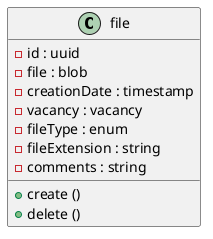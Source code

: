 @startuml "file class diagram"

    class file {
        - id : uuid
        - file : blob
        - creationDate : timestamp
        - vacancy : vacancy
        - fileType : enum
        - fileExtension : string
        - comments : string
        + create ()
        + delete ()
    }

@enduml
